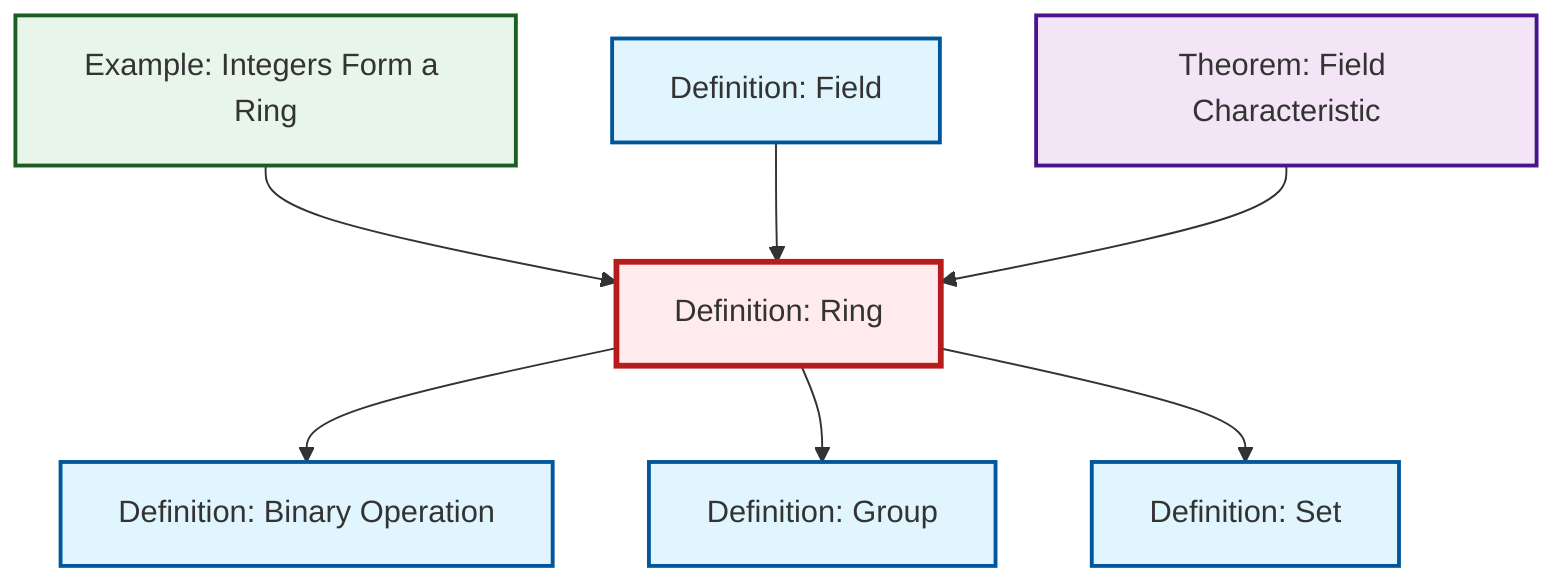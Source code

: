 graph TD
    classDef definition fill:#e1f5fe,stroke:#01579b,stroke-width:2px
    classDef theorem fill:#f3e5f5,stroke:#4a148c,stroke-width:2px
    classDef axiom fill:#fff3e0,stroke:#e65100,stroke-width:2px
    classDef example fill:#e8f5e9,stroke:#1b5e20,stroke-width:2px
    classDef current fill:#ffebee,stroke:#b71c1c,stroke-width:3px
    def-field["Definition: Field"]:::definition
    def-group["Definition: Group"]:::definition
    thm-field-characteristic["Theorem: Field Characteristic"]:::theorem
    def-set["Definition: Set"]:::definition
    def-binary-operation["Definition: Binary Operation"]:::definition
    def-ring["Definition: Ring"]:::definition
    ex-integers-ring["Example: Integers Form a Ring"]:::example
    def-ring --> def-binary-operation
    ex-integers-ring --> def-ring
    def-ring --> def-group
    def-field --> def-ring
    def-ring --> def-set
    thm-field-characteristic --> def-ring
    class def-ring current